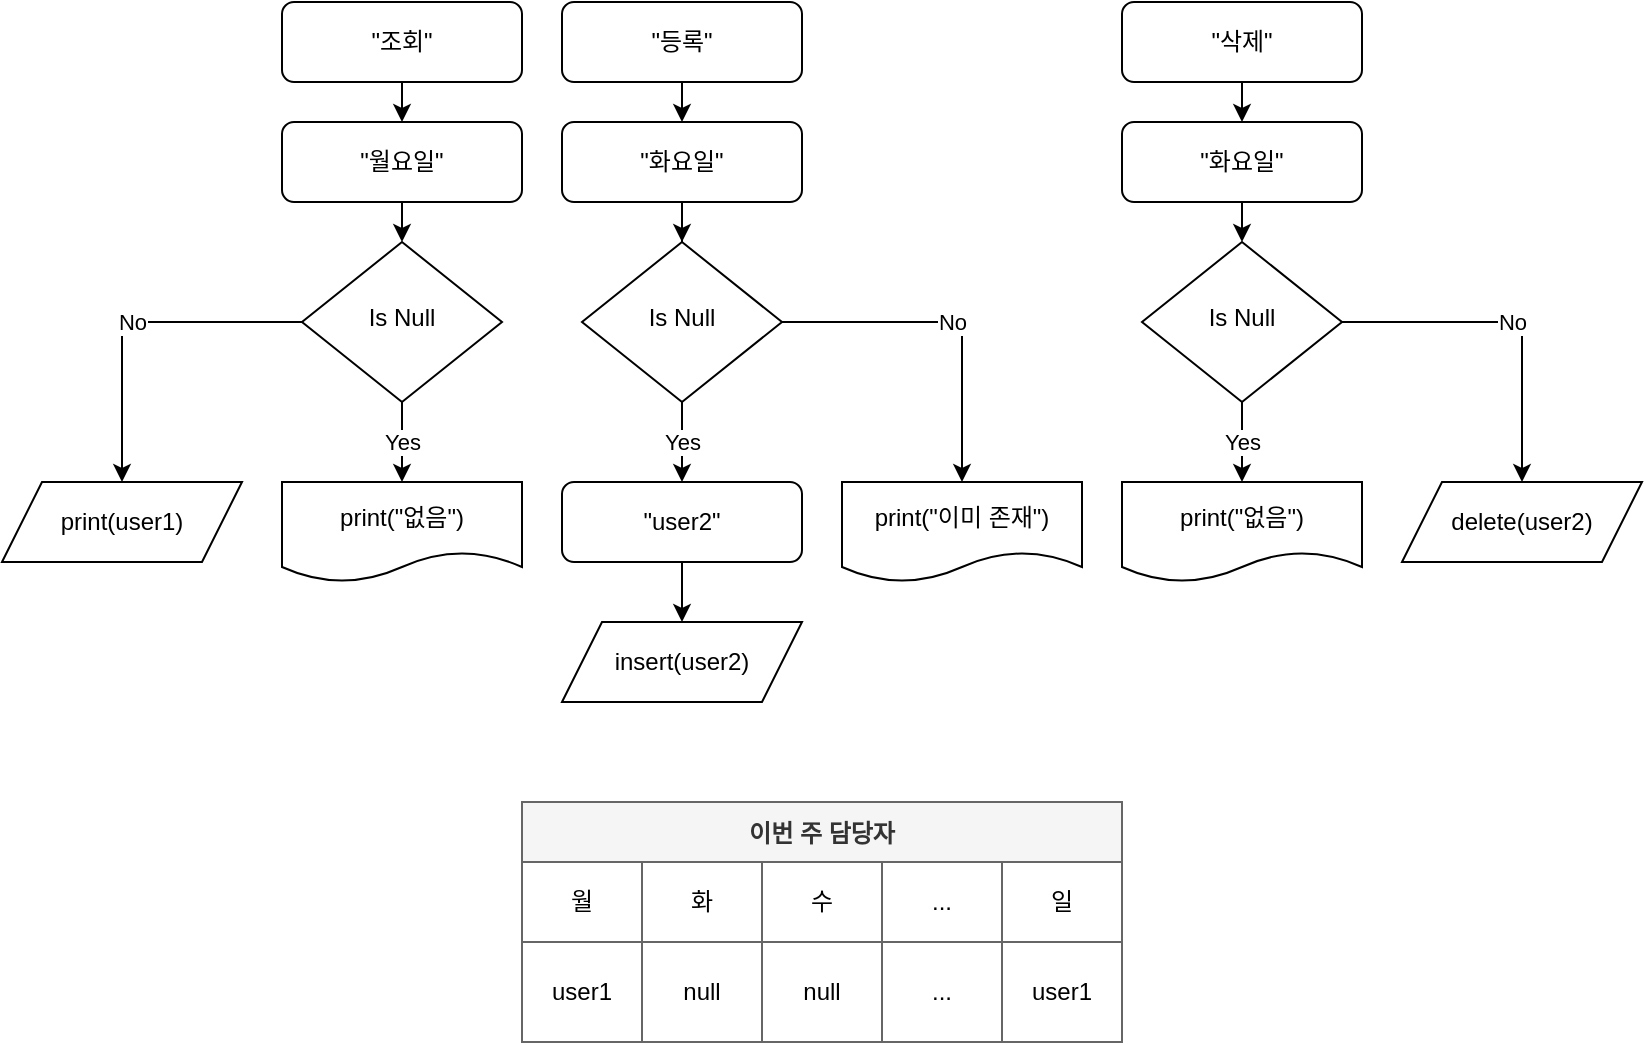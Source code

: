 <mxfile version="15.4.1" type="github">
  <diagram id="C5RBs43oDa-KdzZeNtuy" name="Page-1">
    <mxGraphModel dx="1680" dy="948" grid="1" gridSize="10" guides="1" tooltips="1" connect="1" arrows="1" fold="1" page="1" pageScale="1" pageWidth="827" pageHeight="1169" math="0" shadow="0">
      <root>
        <mxCell id="WIyWlLk6GJQsqaUBKTNV-0" />
        <mxCell id="WIyWlLk6GJQsqaUBKTNV-1" parent="WIyWlLk6GJQsqaUBKTNV-0" />
        <mxCell id="eNt_apzTgh4cAslCAFkP-26" style="edgeStyle=orthogonalEdgeStyle;rounded=0;orthogonalLoop=1;jettySize=auto;html=1;exitX=0.5;exitY=1;exitDx=0;exitDy=0;entryX=0.5;entryY=0;entryDx=0;entryDy=0;" edge="1" parent="WIyWlLk6GJQsqaUBKTNV-1" source="WIyWlLk6GJQsqaUBKTNV-3" target="eNt_apzTgh4cAslCAFkP-20">
          <mxGeometry relative="1" as="geometry" />
        </mxCell>
        <mxCell id="WIyWlLk6GJQsqaUBKTNV-3" value="&quot;조회&quot;" style="rounded=1;whiteSpace=wrap;html=1;fontSize=12;glass=0;strokeWidth=1;shadow=0;" parent="WIyWlLk6GJQsqaUBKTNV-1" vertex="1">
          <mxGeometry x="147" y="110" width="120" height="40" as="geometry" />
        </mxCell>
        <mxCell id="eNt_apzTgh4cAslCAFkP-37" style="edgeStyle=orthogonalEdgeStyle;rounded=0;orthogonalLoop=1;jettySize=auto;html=1;exitX=0.5;exitY=1;exitDx=0;exitDy=0;" edge="1" parent="WIyWlLk6GJQsqaUBKTNV-1" source="WIyWlLk6GJQsqaUBKTNV-7" target="eNt_apzTgh4cAslCAFkP-27">
          <mxGeometry relative="1" as="geometry" />
        </mxCell>
        <mxCell id="WIyWlLk6GJQsqaUBKTNV-7" value="&quot;화요일&quot;" style="rounded=1;whiteSpace=wrap;html=1;fontSize=12;glass=0;strokeWidth=1;shadow=0;" parent="WIyWlLk6GJQsqaUBKTNV-1" vertex="1">
          <mxGeometry x="287" y="170" width="120" height="40" as="geometry" />
        </mxCell>
        <mxCell id="eNt_apzTgh4cAslCAFkP-24" value="No" style="edgeStyle=orthogonalEdgeStyle;rounded=0;orthogonalLoop=1;jettySize=auto;html=1;exitX=0;exitY=0.5;exitDx=0;exitDy=0;entryX=0.5;entryY=0;entryDx=0;entryDy=0;" edge="1" parent="WIyWlLk6GJQsqaUBKTNV-1" source="WIyWlLk6GJQsqaUBKTNV-10" target="eNt_apzTgh4cAslCAFkP-23">
          <mxGeometry relative="1" as="geometry" />
        </mxCell>
        <mxCell id="eNt_apzTgh4cAslCAFkP-28" value="Yes" style="edgeStyle=orthogonalEdgeStyle;rounded=0;orthogonalLoop=1;jettySize=auto;html=1;exitX=0.5;exitY=1;exitDx=0;exitDy=0;entryX=0.5;entryY=0;entryDx=0;entryDy=0;" edge="1" parent="WIyWlLk6GJQsqaUBKTNV-1" source="WIyWlLk6GJQsqaUBKTNV-10" target="eNt_apzTgh4cAslCAFkP-22">
          <mxGeometry relative="1" as="geometry" />
        </mxCell>
        <mxCell id="WIyWlLk6GJQsqaUBKTNV-10" value="Is Null" style="rhombus;whiteSpace=wrap;html=1;shadow=0;fontFamily=Helvetica;fontSize=12;align=center;strokeWidth=1;spacing=6;spacingTop=-4;" parent="WIyWlLk6GJQsqaUBKTNV-1" vertex="1">
          <mxGeometry x="157" y="230" width="100" height="80" as="geometry" />
        </mxCell>
        <mxCell id="eNt_apzTgh4cAslCAFkP-0" value="이번 주 담당자" style="shape=table;startSize=30;container=1;collapsible=0;childLayout=tableLayout;fontStyle=1;align=center;pointerEvents=1;fillColor=#f5f5f5;strokeColor=#666666;fontColor=#333333;" vertex="1" parent="WIyWlLk6GJQsqaUBKTNV-1">
          <mxGeometry x="267" y="510" width="300" height="120" as="geometry" />
        </mxCell>
        <mxCell id="eNt_apzTgh4cAslCAFkP-1" value="" style="shape=partialRectangle;html=1;whiteSpace=wrap;collapsible=0;dropTarget=0;pointerEvents=0;fillColor=none;top=0;left=0;bottom=0;right=0;points=[[0,0.5],[1,0.5]];portConstraint=eastwest;" vertex="1" parent="eNt_apzTgh4cAslCAFkP-0">
          <mxGeometry y="30" width="300" height="40" as="geometry" />
        </mxCell>
        <mxCell id="eNt_apzTgh4cAslCAFkP-2" value="월" style="shape=partialRectangle;html=1;whiteSpace=wrap;connectable=0;fillColor=none;top=0;left=0;bottom=0;right=0;overflow=hidden;pointerEvents=1;" vertex="1" parent="eNt_apzTgh4cAslCAFkP-1">
          <mxGeometry width="60" height="40" as="geometry">
            <mxRectangle width="60" height="40" as="alternateBounds" />
          </mxGeometry>
        </mxCell>
        <mxCell id="eNt_apzTgh4cAslCAFkP-3" value="화" style="shape=partialRectangle;html=1;whiteSpace=wrap;connectable=0;fillColor=none;top=0;left=0;bottom=0;right=0;overflow=hidden;pointerEvents=1;" vertex="1" parent="eNt_apzTgh4cAslCAFkP-1">
          <mxGeometry x="60" width="60" height="40" as="geometry">
            <mxRectangle width="60" height="40" as="alternateBounds" />
          </mxGeometry>
        </mxCell>
        <mxCell id="eNt_apzTgh4cAslCAFkP-4" value="수" style="shape=partialRectangle;html=1;whiteSpace=wrap;connectable=0;fillColor=none;top=0;left=0;bottom=0;right=0;overflow=hidden;pointerEvents=1;" vertex="1" parent="eNt_apzTgh4cAslCAFkP-1">
          <mxGeometry x="120" width="60" height="40" as="geometry">
            <mxRectangle width="60" height="40" as="alternateBounds" />
          </mxGeometry>
        </mxCell>
        <mxCell id="eNt_apzTgh4cAslCAFkP-16" value="..." style="shape=partialRectangle;html=1;whiteSpace=wrap;connectable=0;fillColor=none;top=0;left=0;bottom=0;right=0;overflow=hidden;pointerEvents=1;" vertex="1" parent="eNt_apzTgh4cAslCAFkP-1">
          <mxGeometry x="180" width="60" height="40" as="geometry">
            <mxRectangle width="60" height="40" as="alternateBounds" />
          </mxGeometry>
        </mxCell>
        <mxCell id="eNt_apzTgh4cAslCAFkP-14" value="일" style="shape=partialRectangle;html=1;whiteSpace=wrap;connectable=0;fillColor=none;top=0;left=0;bottom=0;right=0;overflow=hidden;pointerEvents=1;" vertex="1" parent="eNt_apzTgh4cAslCAFkP-1">
          <mxGeometry x="240" width="60" height="40" as="geometry">
            <mxRectangle width="60" height="40" as="alternateBounds" />
          </mxGeometry>
        </mxCell>
        <mxCell id="eNt_apzTgh4cAslCAFkP-5" value="" style="shape=partialRectangle;html=1;whiteSpace=wrap;collapsible=0;dropTarget=0;pointerEvents=0;fillColor=none;top=0;left=0;bottom=0;right=0;points=[[0,0.5],[1,0.5]];portConstraint=eastwest;" vertex="1" parent="eNt_apzTgh4cAslCAFkP-0">
          <mxGeometry y="70" width="300" height="50" as="geometry" />
        </mxCell>
        <mxCell id="eNt_apzTgh4cAslCAFkP-6" value="user1" style="shape=partialRectangle;html=1;whiteSpace=wrap;connectable=0;fillColor=none;top=0;left=0;bottom=0;right=0;overflow=hidden;pointerEvents=1;" vertex="1" parent="eNt_apzTgh4cAslCAFkP-5">
          <mxGeometry width="60" height="50" as="geometry">
            <mxRectangle width="60" height="50" as="alternateBounds" />
          </mxGeometry>
        </mxCell>
        <mxCell id="eNt_apzTgh4cAslCAFkP-7" value="null" style="shape=partialRectangle;html=1;whiteSpace=wrap;connectable=0;fillColor=none;top=0;left=0;bottom=0;right=0;overflow=hidden;pointerEvents=1;" vertex="1" parent="eNt_apzTgh4cAslCAFkP-5">
          <mxGeometry x="60" width="60" height="50" as="geometry">
            <mxRectangle width="60" height="50" as="alternateBounds" />
          </mxGeometry>
        </mxCell>
        <mxCell id="eNt_apzTgh4cAslCAFkP-8" value="null" style="shape=partialRectangle;html=1;whiteSpace=wrap;connectable=0;fillColor=none;top=0;left=0;bottom=0;right=0;overflow=hidden;pointerEvents=1;" vertex="1" parent="eNt_apzTgh4cAslCAFkP-5">
          <mxGeometry x="120" width="60" height="50" as="geometry">
            <mxRectangle width="60" height="50" as="alternateBounds" />
          </mxGeometry>
        </mxCell>
        <mxCell id="eNt_apzTgh4cAslCAFkP-17" value="..." style="shape=partialRectangle;html=1;whiteSpace=wrap;connectable=0;fillColor=none;top=0;left=0;bottom=0;right=0;overflow=hidden;pointerEvents=1;" vertex="1" parent="eNt_apzTgh4cAslCAFkP-5">
          <mxGeometry x="180" width="60" height="50" as="geometry">
            <mxRectangle width="60" height="50" as="alternateBounds" />
          </mxGeometry>
        </mxCell>
        <mxCell id="eNt_apzTgh4cAslCAFkP-15" value="user1" style="shape=partialRectangle;html=1;whiteSpace=wrap;connectable=0;fillColor=none;top=0;left=0;bottom=0;right=0;overflow=hidden;pointerEvents=1;" vertex="1" parent="eNt_apzTgh4cAslCAFkP-5">
          <mxGeometry x="240" width="60" height="50" as="geometry">
            <mxRectangle width="60" height="50" as="alternateBounds" />
          </mxGeometry>
        </mxCell>
        <mxCell id="eNt_apzTgh4cAslCAFkP-38" style="edgeStyle=orthogonalEdgeStyle;rounded=0;orthogonalLoop=1;jettySize=auto;html=1;exitX=0.5;exitY=1;exitDx=0;exitDy=0;entryX=0.5;entryY=0;entryDx=0;entryDy=0;" edge="1" parent="WIyWlLk6GJQsqaUBKTNV-1" source="eNt_apzTgh4cAslCAFkP-18" target="WIyWlLk6GJQsqaUBKTNV-7">
          <mxGeometry relative="1" as="geometry" />
        </mxCell>
        <mxCell id="eNt_apzTgh4cAslCAFkP-18" value="&quot;등록&quot;" style="rounded=1;whiteSpace=wrap;html=1;fontSize=12;glass=0;strokeWidth=1;shadow=0;" vertex="1" parent="WIyWlLk6GJQsqaUBKTNV-1">
          <mxGeometry x="287" y="110" width="120" height="40" as="geometry" />
        </mxCell>
        <mxCell id="eNt_apzTgh4cAslCAFkP-41" style="edgeStyle=orthogonalEdgeStyle;rounded=0;orthogonalLoop=1;jettySize=auto;html=1;exitX=0.5;exitY=1;exitDx=0;exitDy=0;entryX=0.5;entryY=0;entryDx=0;entryDy=0;" edge="1" parent="WIyWlLk6GJQsqaUBKTNV-1" source="eNt_apzTgh4cAslCAFkP-19" target="eNt_apzTgh4cAslCAFkP-40">
          <mxGeometry relative="1" as="geometry" />
        </mxCell>
        <mxCell id="eNt_apzTgh4cAslCAFkP-19" value="&quot;삭제&quot;" style="rounded=1;whiteSpace=wrap;html=1;fontSize=12;glass=0;strokeWidth=1;shadow=0;" vertex="1" parent="WIyWlLk6GJQsqaUBKTNV-1">
          <mxGeometry x="567" y="110" width="120" height="40" as="geometry" />
        </mxCell>
        <mxCell id="eNt_apzTgh4cAslCAFkP-25" style="edgeStyle=orthogonalEdgeStyle;rounded=0;orthogonalLoop=1;jettySize=auto;html=1;exitX=0.5;exitY=1;exitDx=0;exitDy=0;entryX=0.5;entryY=0;entryDx=0;entryDy=0;" edge="1" parent="WIyWlLk6GJQsqaUBKTNV-1" source="eNt_apzTgh4cAslCAFkP-20" target="WIyWlLk6GJQsqaUBKTNV-10">
          <mxGeometry relative="1" as="geometry" />
        </mxCell>
        <mxCell id="eNt_apzTgh4cAslCAFkP-20" value="&quot;월요일&quot;" style="rounded=1;whiteSpace=wrap;html=1;" vertex="1" parent="WIyWlLk6GJQsqaUBKTNV-1">
          <mxGeometry x="147" y="170" width="120" height="40" as="geometry" />
        </mxCell>
        <mxCell id="eNt_apzTgh4cAslCAFkP-22" value="print(&quot;없음&quot;)" style="shape=document;whiteSpace=wrap;html=1;boundedLbl=1;" vertex="1" parent="WIyWlLk6GJQsqaUBKTNV-1">
          <mxGeometry x="147" y="350" width="120" height="50" as="geometry" />
        </mxCell>
        <mxCell id="eNt_apzTgh4cAslCAFkP-23" value="print(user1)" style="shape=parallelogram;perimeter=parallelogramPerimeter;whiteSpace=wrap;html=1;fixedSize=1;" vertex="1" parent="WIyWlLk6GJQsqaUBKTNV-1">
          <mxGeometry x="7" y="350" width="120" height="40" as="geometry" />
        </mxCell>
        <mxCell id="eNt_apzTgh4cAslCAFkP-33" value="No" style="edgeStyle=orthogonalEdgeStyle;rounded=0;orthogonalLoop=1;jettySize=auto;html=1;exitX=1;exitY=0.5;exitDx=0;exitDy=0;" edge="1" parent="WIyWlLk6GJQsqaUBKTNV-1" source="eNt_apzTgh4cAslCAFkP-27" target="eNt_apzTgh4cAslCAFkP-32">
          <mxGeometry relative="1" as="geometry" />
        </mxCell>
        <mxCell id="eNt_apzTgh4cAslCAFkP-34" value="Yes" style="edgeStyle=orthogonalEdgeStyle;rounded=0;orthogonalLoop=1;jettySize=auto;html=1;exitX=0.5;exitY=1;exitDx=0;exitDy=0;entryX=0.5;entryY=0;entryDx=0;entryDy=0;" edge="1" parent="WIyWlLk6GJQsqaUBKTNV-1" source="eNt_apzTgh4cAslCAFkP-27" target="eNt_apzTgh4cAslCAFkP-31">
          <mxGeometry relative="1" as="geometry" />
        </mxCell>
        <mxCell id="eNt_apzTgh4cAslCAFkP-27" value="Is Null" style="rhombus;whiteSpace=wrap;html=1;shadow=0;fontFamily=Helvetica;fontSize=12;align=center;strokeWidth=1;spacing=6;spacingTop=-4;" vertex="1" parent="WIyWlLk6GJQsqaUBKTNV-1">
          <mxGeometry x="297" y="230" width="100" height="80" as="geometry" />
        </mxCell>
        <mxCell id="eNt_apzTgh4cAslCAFkP-30" value="insert(user2)" style="shape=parallelogram;perimeter=parallelogramPerimeter;whiteSpace=wrap;html=1;fixedSize=1;" vertex="1" parent="WIyWlLk6GJQsqaUBKTNV-1">
          <mxGeometry x="287" y="420" width="120" height="40" as="geometry" />
        </mxCell>
        <mxCell id="eNt_apzTgh4cAslCAFkP-36" style="edgeStyle=orthogonalEdgeStyle;rounded=0;orthogonalLoop=1;jettySize=auto;html=1;exitX=0.5;exitY=1;exitDx=0;exitDy=0;entryX=0.5;entryY=0;entryDx=0;entryDy=0;" edge="1" parent="WIyWlLk6GJQsqaUBKTNV-1" source="eNt_apzTgh4cAslCAFkP-31" target="eNt_apzTgh4cAslCAFkP-30">
          <mxGeometry relative="1" as="geometry" />
        </mxCell>
        <mxCell id="eNt_apzTgh4cAslCAFkP-31" value="&quot;user2&quot;" style="rounded=1;whiteSpace=wrap;html=1;fontSize=12;glass=0;strokeWidth=1;shadow=0;" vertex="1" parent="WIyWlLk6GJQsqaUBKTNV-1">
          <mxGeometry x="287" y="350" width="120" height="40" as="geometry" />
        </mxCell>
        <mxCell id="eNt_apzTgh4cAslCAFkP-32" value="print(&quot;이미 존재&quot;)" style="shape=document;whiteSpace=wrap;html=1;boundedLbl=1;" vertex="1" parent="WIyWlLk6GJQsqaUBKTNV-1">
          <mxGeometry x="427" y="350" width="120" height="50" as="geometry" />
        </mxCell>
        <mxCell id="eNt_apzTgh4cAslCAFkP-48" style="edgeStyle=orthogonalEdgeStyle;rounded=0;orthogonalLoop=1;jettySize=auto;html=1;exitX=0.5;exitY=1;exitDx=0;exitDy=0;entryX=0.5;entryY=0;entryDx=0;entryDy=0;" edge="1" parent="WIyWlLk6GJQsqaUBKTNV-1" source="eNt_apzTgh4cAslCAFkP-40" target="eNt_apzTgh4cAslCAFkP-42">
          <mxGeometry relative="1" as="geometry" />
        </mxCell>
        <mxCell id="eNt_apzTgh4cAslCAFkP-40" value="&quot;화요일&quot;" style="rounded=1;whiteSpace=wrap;html=1;fontSize=12;glass=0;strokeWidth=1;shadow=0;" vertex="1" parent="WIyWlLk6GJQsqaUBKTNV-1">
          <mxGeometry x="567" y="170" width="120" height="40" as="geometry" />
        </mxCell>
        <mxCell id="eNt_apzTgh4cAslCAFkP-46" value="Yes" style="edgeStyle=orthogonalEdgeStyle;rounded=0;orthogonalLoop=1;jettySize=auto;html=1;exitX=0.5;exitY=1;exitDx=0;exitDy=0;entryX=0.5;entryY=0;entryDx=0;entryDy=0;" edge="1" parent="WIyWlLk6GJQsqaUBKTNV-1" source="eNt_apzTgh4cAslCAFkP-42" target="eNt_apzTgh4cAslCAFkP-43">
          <mxGeometry relative="1" as="geometry" />
        </mxCell>
        <mxCell id="eNt_apzTgh4cAslCAFkP-47" value="No" style="edgeStyle=orthogonalEdgeStyle;rounded=0;orthogonalLoop=1;jettySize=auto;html=1;exitX=1;exitY=0.5;exitDx=0;exitDy=0;entryX=0.5;entryY=0;entryDx=0;entryDy=0;" edge="1" parent="WIyWlLk6GJQsqaUBKTNV-1" source="eNt_apzTgh4cAslCAFkP-42" target="eNt_apzTgh4cAslCAFkP-45">
          <mxGeometry relative="1" as="geometry" />
        </mxCell>
        <mxCell id="eNt_apzTgh4cAslCAFkP-42" value="Is Null" style="rhombus;whiteSpace=wrap;html=1;shadow=0;fontFamily=Helvetica;fontSize=12;align=center;strokeWidth=1;spacing=6;spacingTop=-4;" vertex="1" parent="WIyWlLk6GJQsqaUBKTNV-1">
          <mxGeometry x="577" y="230" width="100" height="80" as="geometry" />
        </mxCell>
        <mxCell id="eNt_apzTgh4cAslCAFkP-43" value="print(&quot;없음&quot;)" style="shape=document;whiteSpace=wrap;html=1;boundedLbl=1;" vertex="1" parent="WIyWlLk6GJQsqaUBKTNV-1">
          <mxGeometry x="567" y="350" width="120" height="50" as="geometry" />
        </mxCell>
        <mxCell id="eNt_apzTgh4cAslCAFkP-45" value="delete(user2)" style="shape=parallelogram;perimeter=parallelogramPerimeter;whiteSpace=wrap;html=1;fixedSize=1;" vertex="1" parent="WIyWlLk6GJQsqaUBKTNV-1">
          <mxGeometry x="707" y="350" width="120" height="40" as="geometry" />
        </mxCell>
      </root>
    </mxGraphModel>
  </diagram>
</mxfile>
